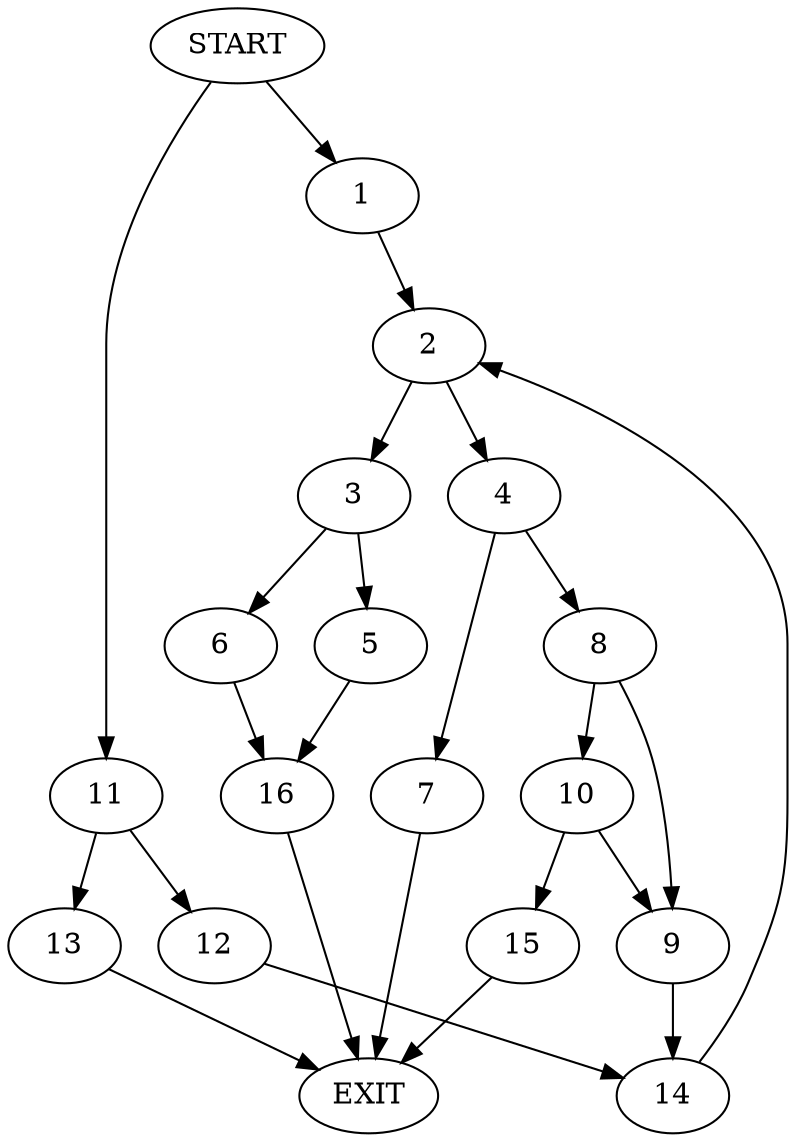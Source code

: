 digraph {
0 [label="START"]
17 [label="EXIT"]
0 -> 1
1 -> 2
2 -> 3
2 -> 4
3 -> 5
3 -> 6
4 -> 7
4 -> 8
7 -> 17
8 -> 9
8 -> 10
0 -> 11
11 -> 12
11 -> 13
12 -> 14
13 -> 17
14 -> 2
9 -> 14
10 -> 9
10 -> 15
15 -> 17
6 -> 16
5 -> 16
16 -> 17
}
